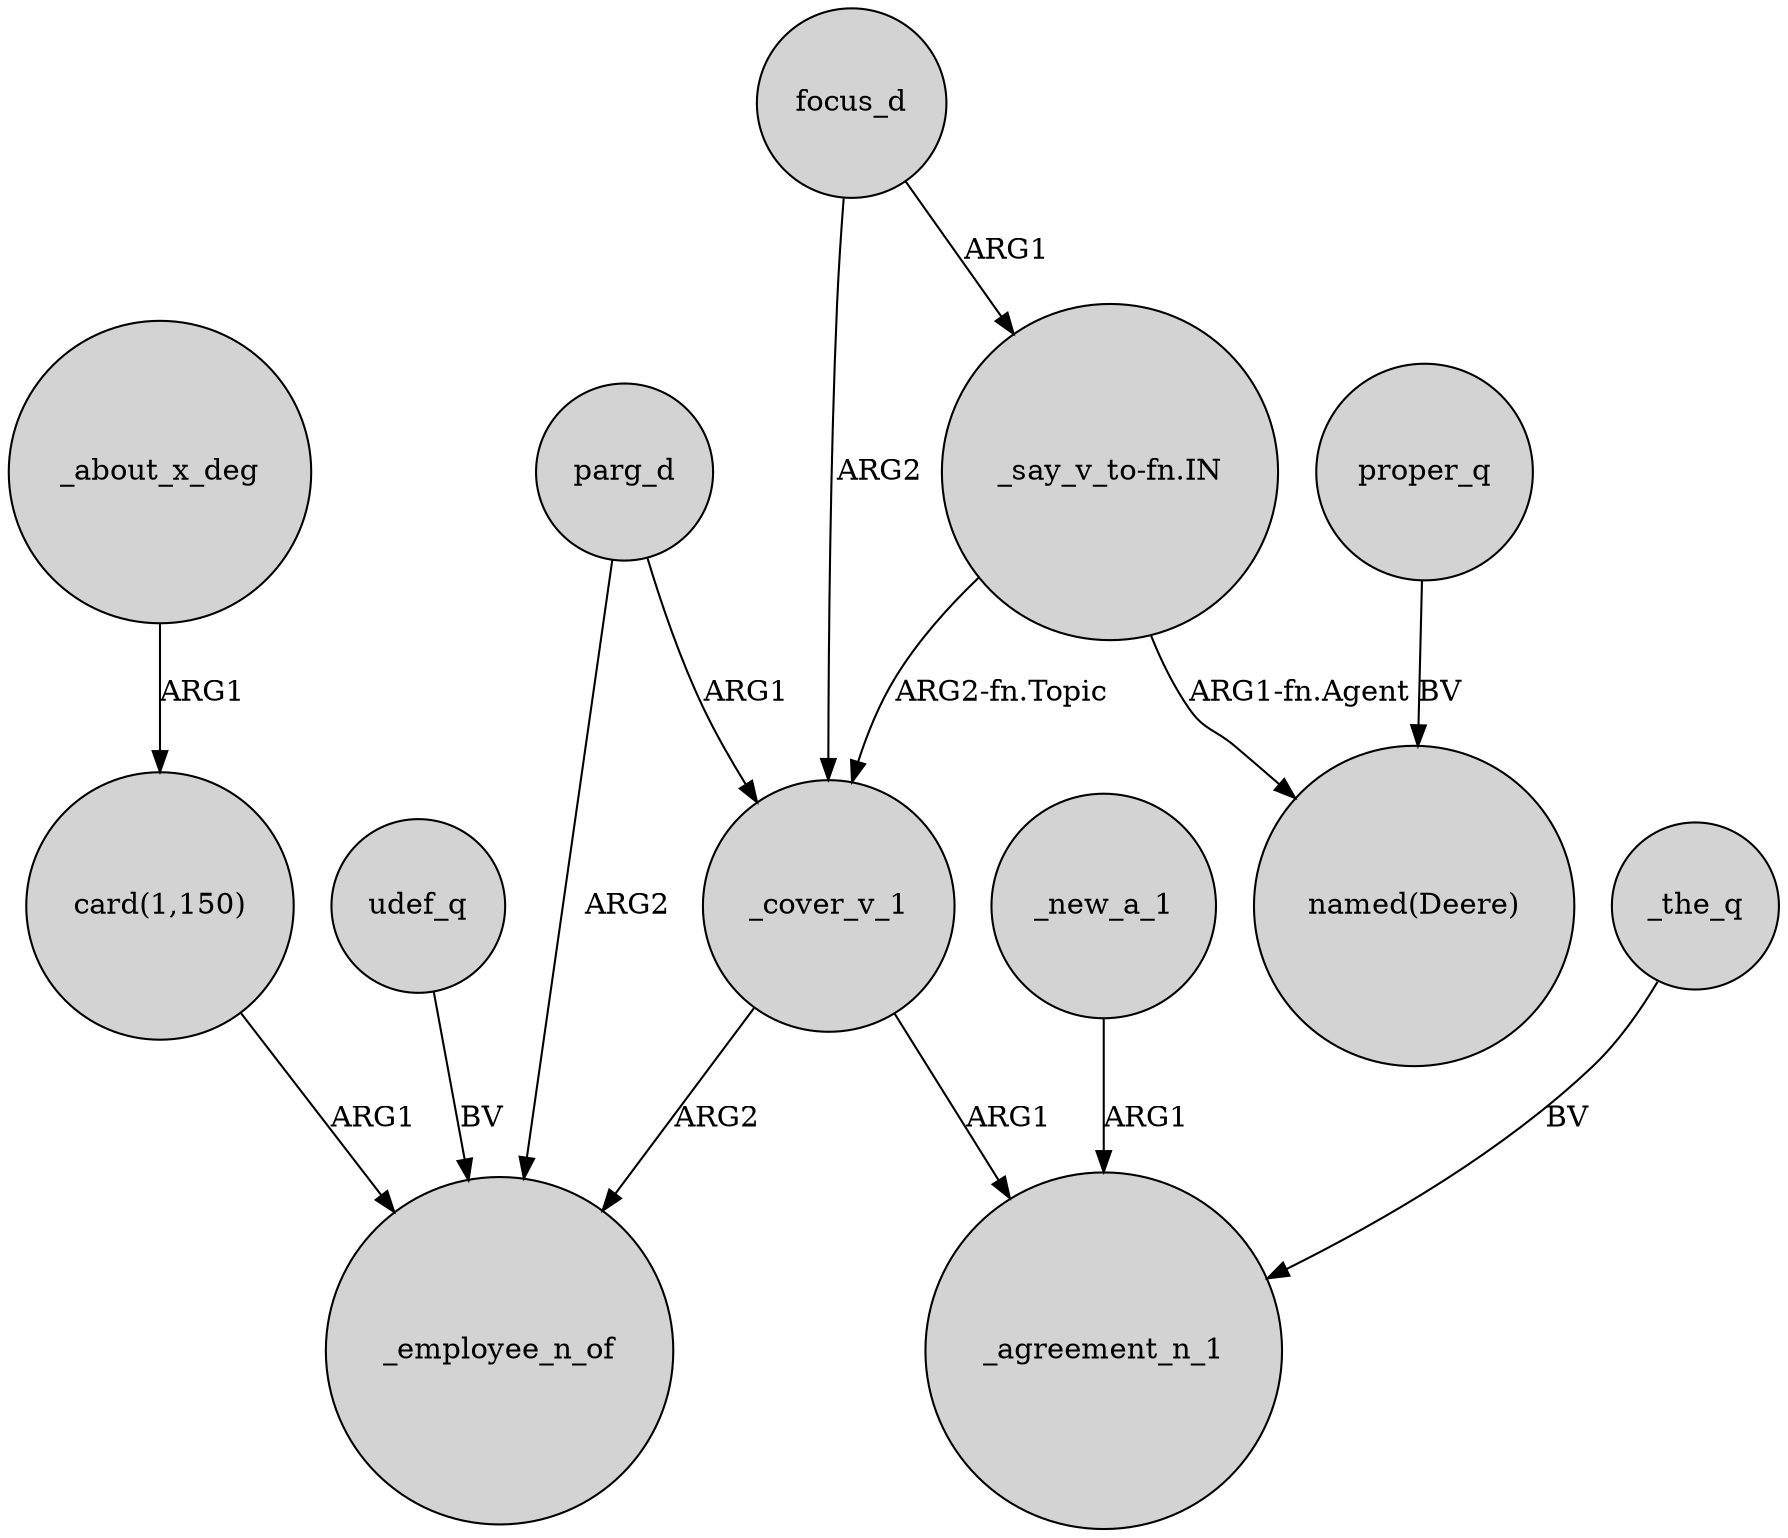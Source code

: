 digraph {
	node [shape=circle style=filled]
	parg_d -> _cover_v_1 [label=ARG1]
	_the_q -> _agreement_n_1 [label=BV]
	"_say_v_to-fn.IN" -> "named(Deere)" [label="ARG1-fn.Agent"]
	focus_d -> _cover_v_1 [label=ARG2]
	udef_q -> _employee_n_of [label=BV]
	"card(1,150)" -> _employee_n_of [label=ARG1]
	parg_d -> _employee_n_of [label=ARG2]
	_new_a_1 -> _agreement_n_1 [label=ARG1]
	proper_q -> "named(Deere)" [label=BV]
	"_say_v_to-fn.IN" -> _cover_v_1 [label="ARG2-fn.Topic"]
	_cover_v_1 -> _agreement_n_1 [label=ARG1]
	_about_x_deg -> "card(1,150)" [label=ARG1]
	focus_d -> "_say_v_to-fn.IN" [label=ARG1]
	_cover_v_1 -> _employee_n_of [label=ARG2]
}
